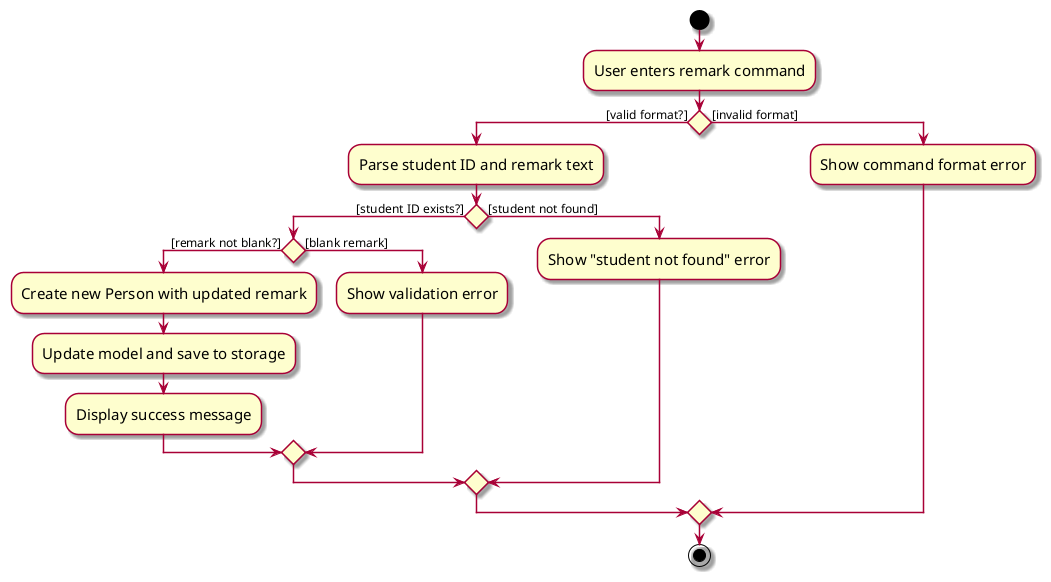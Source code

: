 @startuml
skin rose
skinparam ActivityFontSize 15
skinparam ArrowFontSize 12
start
:User enters remark command;

if () then ([valid format?])
    :Parse student ID and remark text;

    if () then ([student ID exists?])
        if () then ([remark not blank?])
            :Create new Person with updated remark;
            :Update model and save to storage;
            :Display success message;
        else ([blank remark])
            :Show validation error;
        endif
    else ([student not found])
        :Show "student not found" error;
    endif
else ([invalid format])
    :Show command format error;
endif

stop
@enduml
